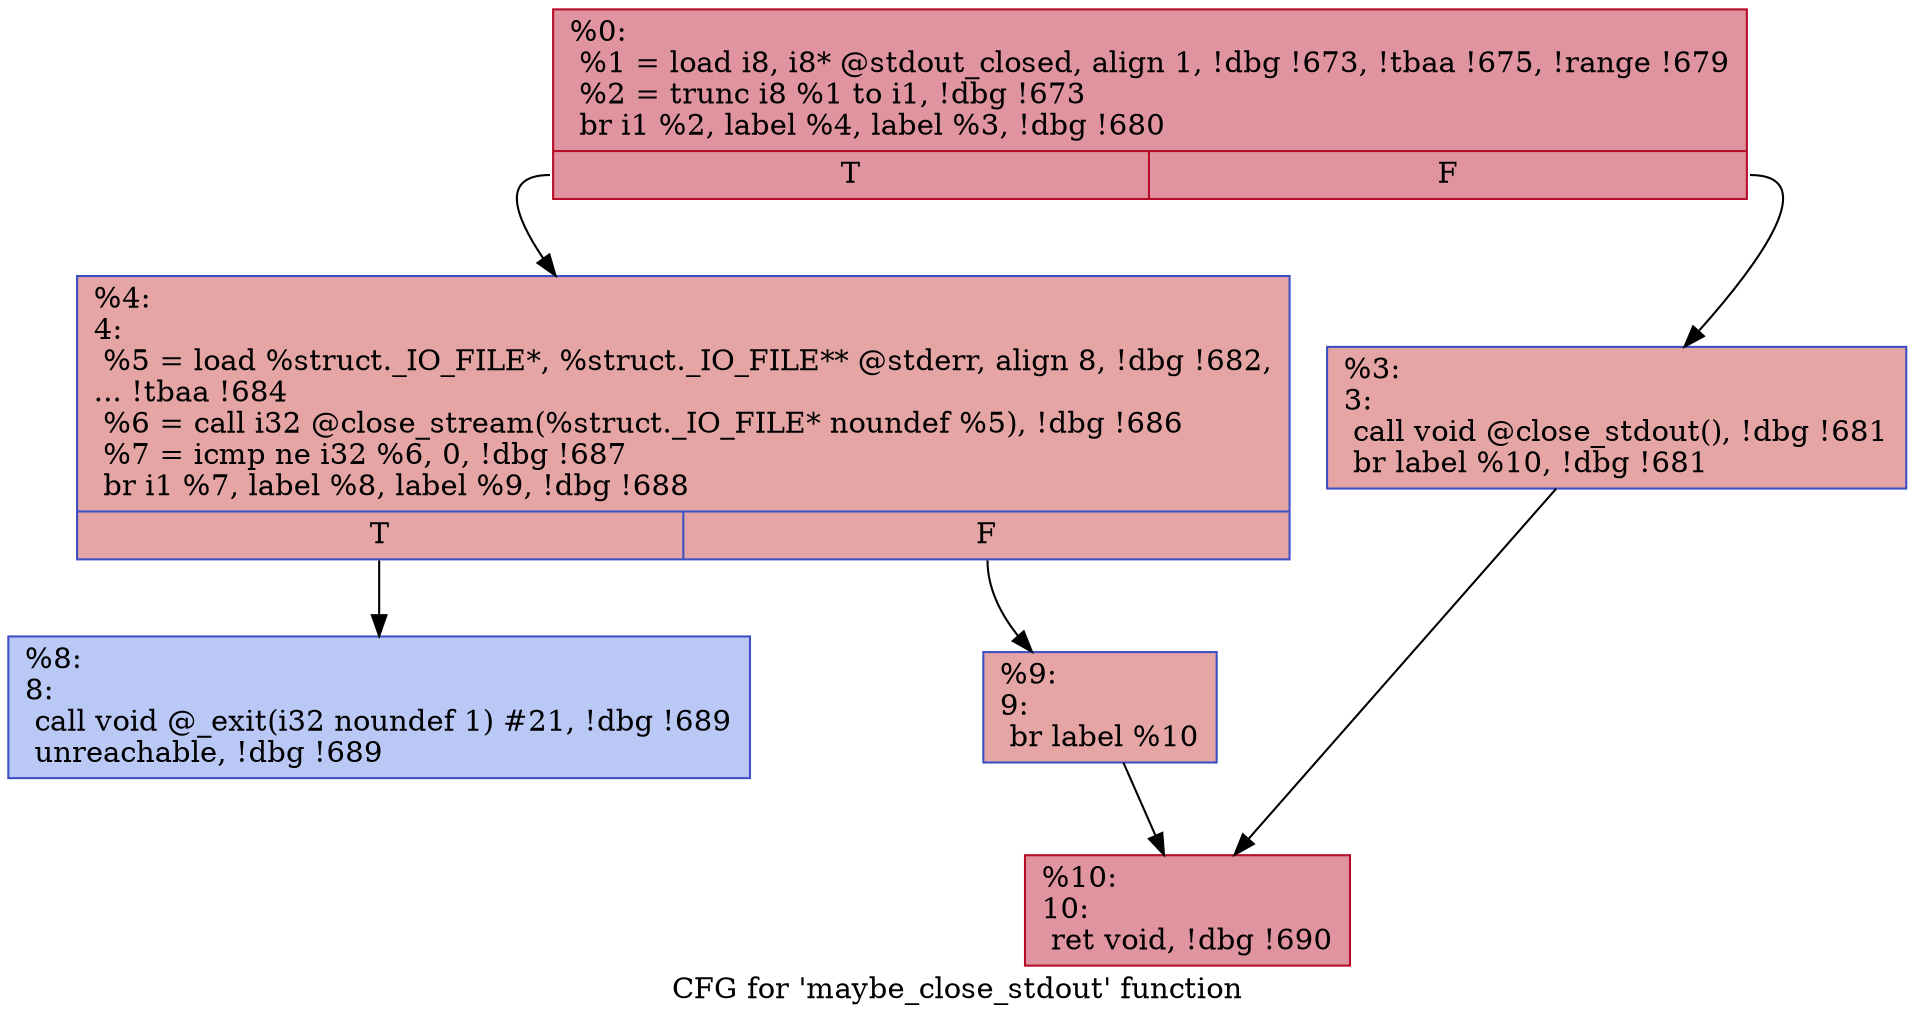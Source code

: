 digraph "CFG for 'maybe_close_stdout' function" {
	label="CFG for 'maybe_close_stdout' function";

	Node0x9e7e70 [shape=record,color="#b70d28ff", style=filled, fillcolor="#b70d2870",label="{%0:\l  %1 = load i8, i8* @stdout_closed, align 1, !dbg !673, !tbaa !675, !range !679\l  %2 = trunc i8 %1 to i1, !dbg !673\l  br i1 %2, label %4, label %3, !dbg !680\l|{<s0>T|<s1>F}}"];
	Node0x9e7e70:s0 -> Node0x9b9ff0;
	Node0x9e7e70:s1 -> Node0x9b9fa0;
	Node0x9b9fa0 [shape=record,color="#3d50c3ff", style=filled, fillcolor="#c5333470",label="{%3:\l3:                                                \l  call void @close_stdout(), !dbg !681\l  br label %10, !dbg !681\l}"];
	Node0x9b9fa0 -> Node0x9ba0e0;
	Node0x9b9ff0 [shape=record,color="#3d50c3ff", style=filled, fillcolor="#c5333470",label="{%4:\l4:                                                \l  %5 = load %struct._IO_FILE*, %struct._IO_FILE** @stderr, align 8, !dbg !682,\l... !tbaa !684\l  %6 = call i32 @close_stream(%struct._IO_FILE* noundef %5), !dbg !686\l  %7 = icmp ne i32 %6, 0, !dbg !687\l  br i1 %7, label %8, label %9, !dbg !688\l|{<s0>T|<s1>F}}"];
	Node0x9b9ff0:s0 -> Node0x9ba040;
	Node0x9b9ff0:s1 -> Node0x9ba090;
	Node0x9ba040 [shape=record,color="#3d50c3ff", style=filled, fillcolor="#6282ea70",label="{%8:\l8:                                                \l  call void @_exit(i32 noundef 1) #21, !dbg !689\l  unreachable, !dbg !689\l}"];
	Node0x9ba090 [shape=record,color="#3d50c3ff", style=filled, fillcolor="#c5333470",label="{%9:\l9:                                                \l  br label %10\l}"];
	Node0x9ba090 -> Node0x9ba0e0;
	Node0x9ba0e0 [shape=record,color="#b70d28ff", style=filled, fillcolor="#b70d2870",label="{%10:\l10:                                               \l  ret void, !dbg !690\l}"];
}
